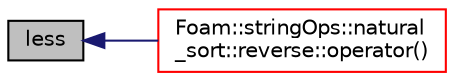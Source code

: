 digraph "less"
{
  bgcolor="transparent";
  edge [fontname="Helvetica",fontsize="10",labelfontname="Helvetica",labelfontsize="10"];
  node [fontname="Helvetica",fontsize="10",shape=record];
  rankdir="LR";
  Node1 [label="less",height=0.2,width=0.4,color="black", fillcolor="grey75", style="filled" fontcolor="black"];
  Node1 -> Node2 [dir="back",color="midnightblue",fontsize="10",style="solid",fontname="Helvetica"];
  Node2 [label="Foam::stringOps::natural\l_sort::reverse::operator()",height=0.2,width=0.4,color="red",URL="$structFoam_1_1stringOps_1_1natural__sort_1_1reverse.html#a1b99620a5fa56393bea986999e03b394",tooltip="Reverse natural sorting. "];
}
